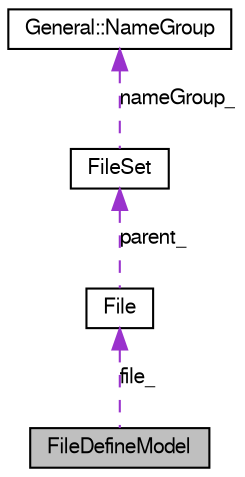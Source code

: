 digraph G
{
  bgcolor="transparent";
  edge [fontname="FreeSans",fontsize=10,labelfontname="FreeSans",labelfontsize=10];
  node [fontname="FreeSans",fontsize=10,shape=record];
  Node1 [label="FileDefineModel",height=0.2,width=0.4,color="black", fillcolor="grey75", style="filled" fontcolor="black"];
  Node2 -> Node1 [dir=back,color="darkorchid3",fontsize=10,style="dashed",label="file_",fontname="FreeSans"];
  Node2 [label="File",height=0.2,width=0.4,color="black",URL="$class_file.html",tooltip="Equals the spirit:file element in IP-Xact specification."];
  Node3 -> Node2 [dir=back,color="darkorchid3",fontsize=10,style="dashed",label="parent_",fontname="FreeSans"];
  Node3 [label="FileSet",height=0.2,width=0.4,color="black",URL="$class_file_set.html",tooltip="Equals the spirit:fileSet element in IP-Xact specification."];
  Node4 -> Node3 [dir=back,color="darkorchid3",fontsize=10,style="dashed",label="nameGroup_",fontname="FreeSans"];
  Node4 [label="General::NameGroup",height=0.2,width=0.4,color="black",URL="$struct_general_1_1_name_group.html",tooltip="The NameGroup matches the spirit:nameGroup element in IP-Xact."];
}
